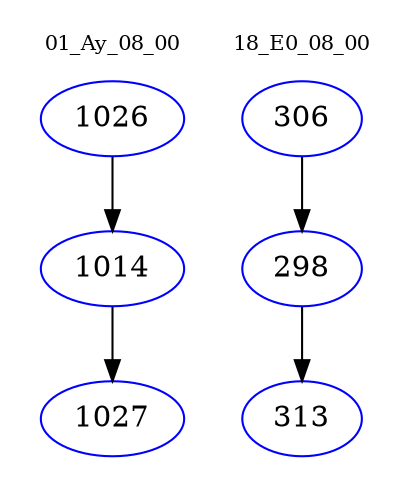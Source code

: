 digraph{
subgraph cluster_0 {
color = white
label = "01_Ay_08_00";
fontsize=10;
T0_1026 [label="1026", color="blue"]
T0_1026 -> T0_1014 [color="black"]
T0_1014 [label="1014", color="blue"]
T0_1014 -> T0_1027 [color="black"]
T0_1027 [label="1027", color="blue"]
}
subgraph cluster_1 {
color = white
label = "18_E0_08_00";
fontsize=10;
T1_306 [label="306", color="blue"]
T1_306 -> T1_298 [color="black"]
T1_298 [label="298", color="blue"]
T1_298 -> T1_313 [color="black"]
T1_313 [label="313", color="blue"]
}
}
